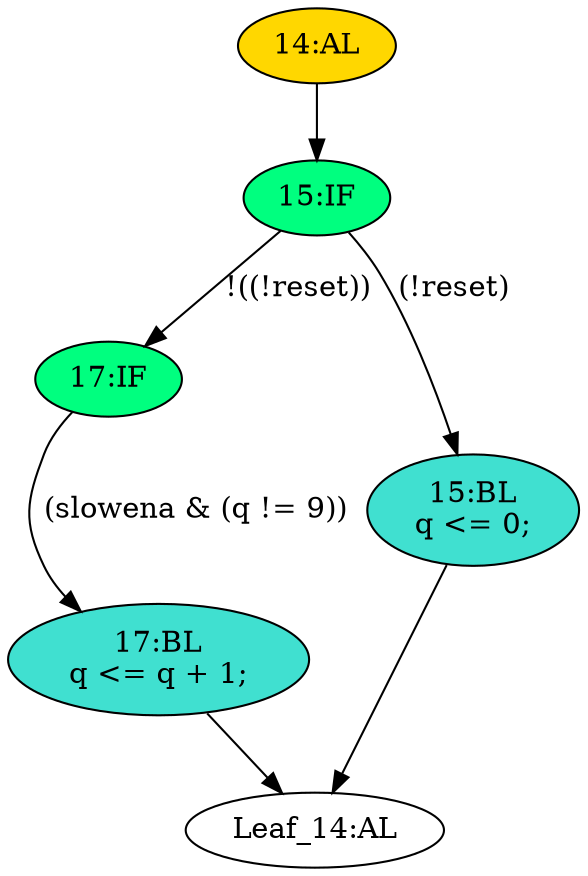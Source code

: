 strict digraph "" {
	node [label="\N"];
	"17:IF"	[ast="<pyverilog.vparser.ast.IfStatement object at 0x7f96d89b4110>",
		fillcolor=springgreen,
		label="17:IF",
		statements="[]",
		style=filled,
		typ=IfStatement];
	"17:BL"	[ast="<pyverilog.vparser.ast.Block object at 0x7f96d89b4290>",
		fillcolor=turquoise,
		label="17:BL
q <= q + 1;",
		statements="[<pyverilog.vparser.ast.NonblockingSubstitution object at 0x7f96d89b42d0>]",
		style=filled,
		typ=Block];
	"17:IF" -> "17:BL"	[cond="['slowena', 'q']",
		label="(slowena & (q != 9))",
		lineno=17];
	"15:BL"	[ast="<pyverilog.vparser.ast.Block object at 0x7f96d89b4750>",
		fillcolor=turquoise,
		label="15:BL
q <= 0;",
		statements="[<pyverilog.vparser.ast.NonblockingSubstitution object at 0x7f96d89b4610>]",
		style=filled,
		typ=Block];
	"Leaf_14:AL"	[def_var="['q']",
		label="Leaf_14:AL"];
	"15:BL" -> "Leaf_14:AL"	[cond="[]",
		lineno=None];
	"17:BL" -> "Leaf_14:AL"	[cond="[]",
		lineno=None];
	"14:AL"	[ast="<pyverilog.vparser.ast.Always object at 0x7f96d89b47d0>",
		clk_sens=True,
		fillcolor=gold,
		label="14:AL",
		sens="['clk', 'reset']",
		statements="[]",
		style=filled,
		typ=Always,
		use_var="['reset', 'q', 'slowena']"];
	"15:IF"	[ast="<pyverilog.vparser.ast.IfStatement object at 0x7f96d89b4950>",
		fillcolor=springgreen,
		label="15:IF",
		statements="[]",
		style=filled,
		typ=IfStatement];
	"14:AL" -> "15:IF"	[cond="[]",
		lineno=None];
	"15:IF" -> "17:IF"	[cond="['reset']",
		label="!((!reset))",
		lineno=15];
	"15:IF" -> "15:BL"	[cond="['reset']",
		label="(!reset)",
		lineno=15];
}
